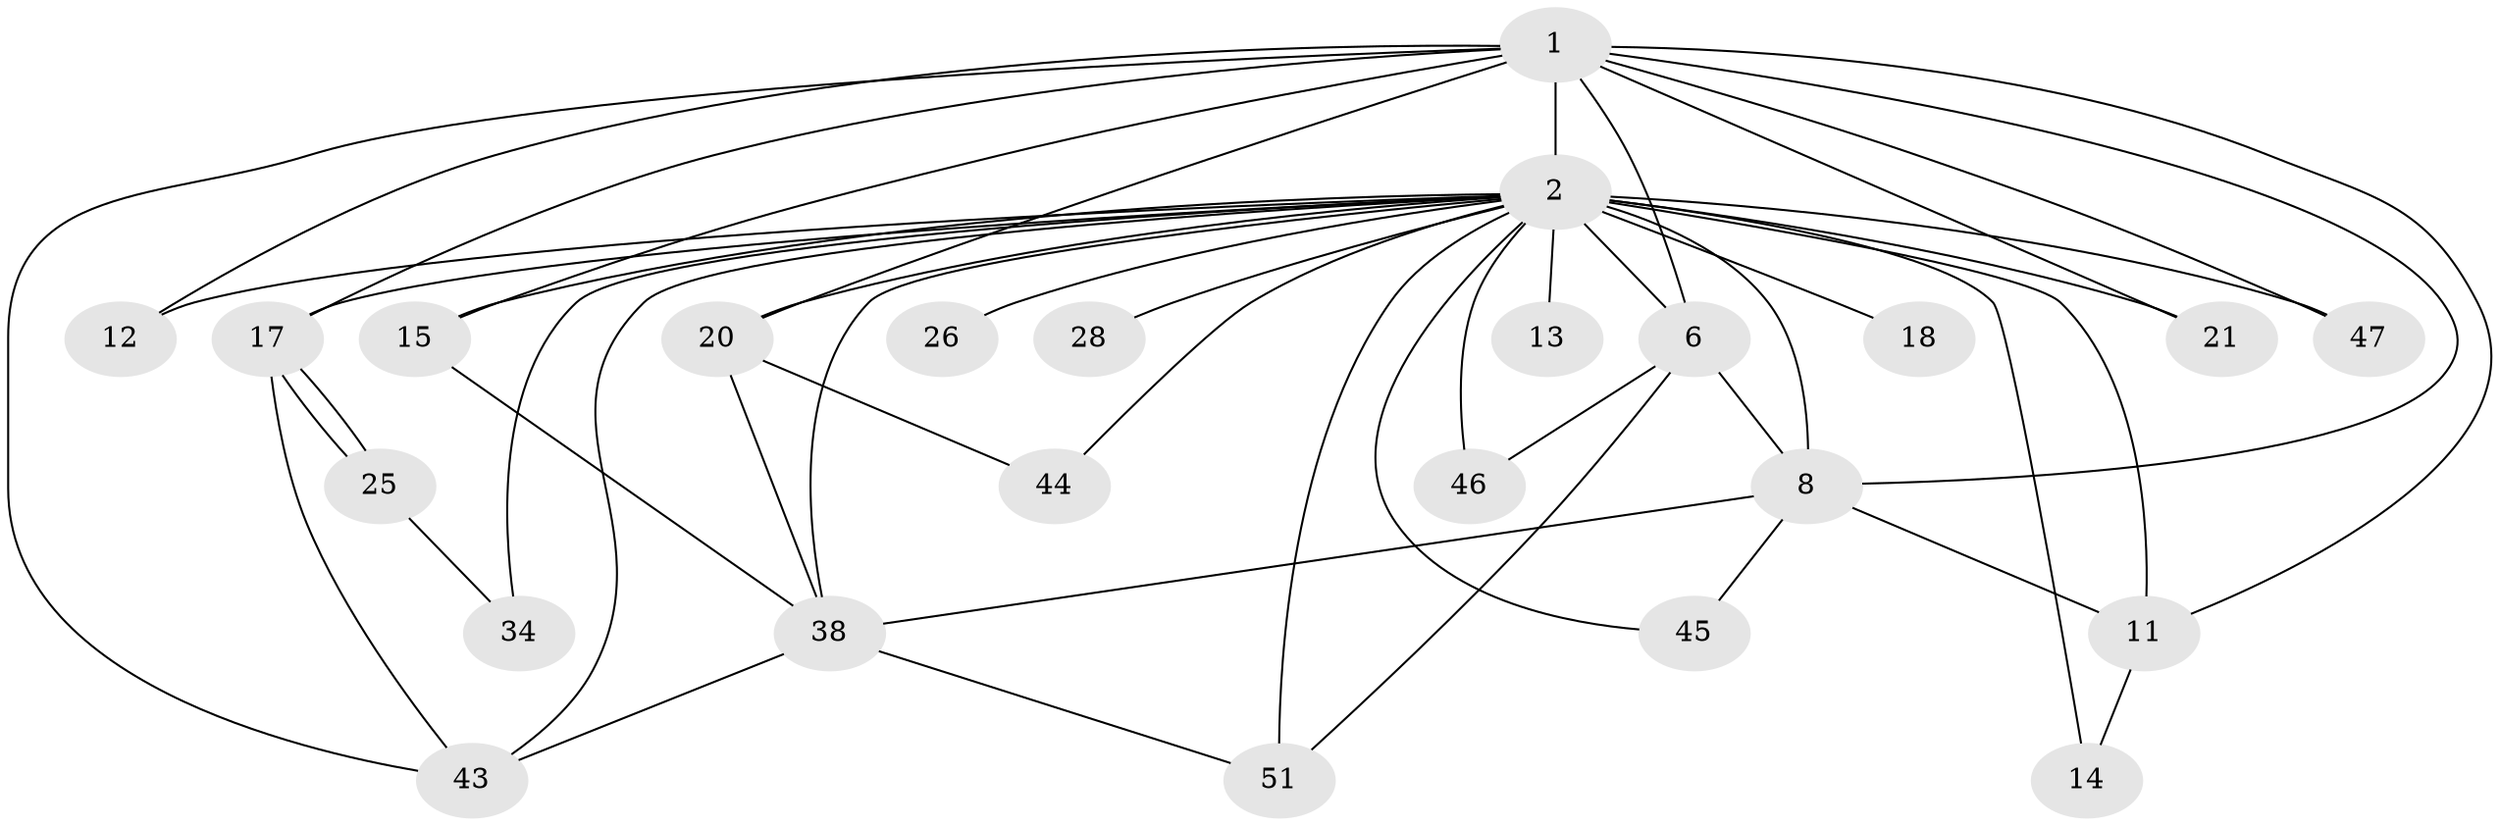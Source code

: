 // original degree distribution, {15: 0.01639344262295082, 11: 0.01639344262295082, 12: 0.01639344262295082, 21: 0.01639344262295082, 20: 0.01639344262295082, 13: 0.03278688524590164, 18: 0.01639344262295082, 14: 0.01639344262295082, 17: 0.01639344262295082, 4: 0.06557377049180328, 2: 0.47540983606557374, 3: 0.21311475409836064, 6: 0.03278688524590164, 5: 0.04918032786885246}
// Generated by graph-tools (version 1.1) at 2025/17/03/04/25 18:17:40]
// undirected, 24 vertices, 48 edges
graph export_dot {
graph [start="1"]
  node [color=gray90,style=filled];
  1 [super="+32+7"];
  2 [super="+10+5+3+4"];
  6 [super="+37+29"];
  8;
  11 [super="+59"];
  12;
  13;
  14;
  15;
  17 [super="+36"];
  18;
  20 [super="+27"];
  21;
  25;
  26 [super="+33"];
  28;
  34 [super="+57"];
  38 [super="+40+39+49"];
  43 [super="+58"];
  44;
  45;
  46;
  47;
  51 [super="+52"];
  1 -- 2 [weight=21];
  1 -- 6 [weight=5];
  1 -- 8 [weight=3];
  1 -- 15;
  1 -- 47;
  1 -- 11;
  1 -- 12;
  1 -- 43;
  1 -- 17;
  1 -- 20;
  1 -- 21;
  2 -- 6 [weight=5];
  2 -- 8 [weight=6];
  2 -- 15;
  2 -- 44;
  2 -- 45 [weight=2];
  2 -- 46;
  2 -- 18 [weight=2];
  2 -- 20 [weight=3];
  2 -- 26 [weight=3];
  2 -- 11;
  2 -- 12;
  2 -- 13 [weight=2];
  2 -- 17 [weight=3];
  2 -- 47;
  2 -- 38 [weight=2];
  2 -- 14;
  2 -- 34 [weight=2];
  2 -- 43;
  2 -- 51;
  2 -- 21 [weight=2];
  2 -- 28;
  6 -- 8;
  6 -- 46;
  6 -- 51;
  8 -- 38;
  8 -- 45;
  8 -- 11;
  11 -- 14;
  15 -- 38;
  17 -- 25;
  17 -- 25;
  17 -- 43;
  20 -- 38;
  20 -- 44;
  25 -- 34;
  38 -- 43;
  38 -- 51;
}
